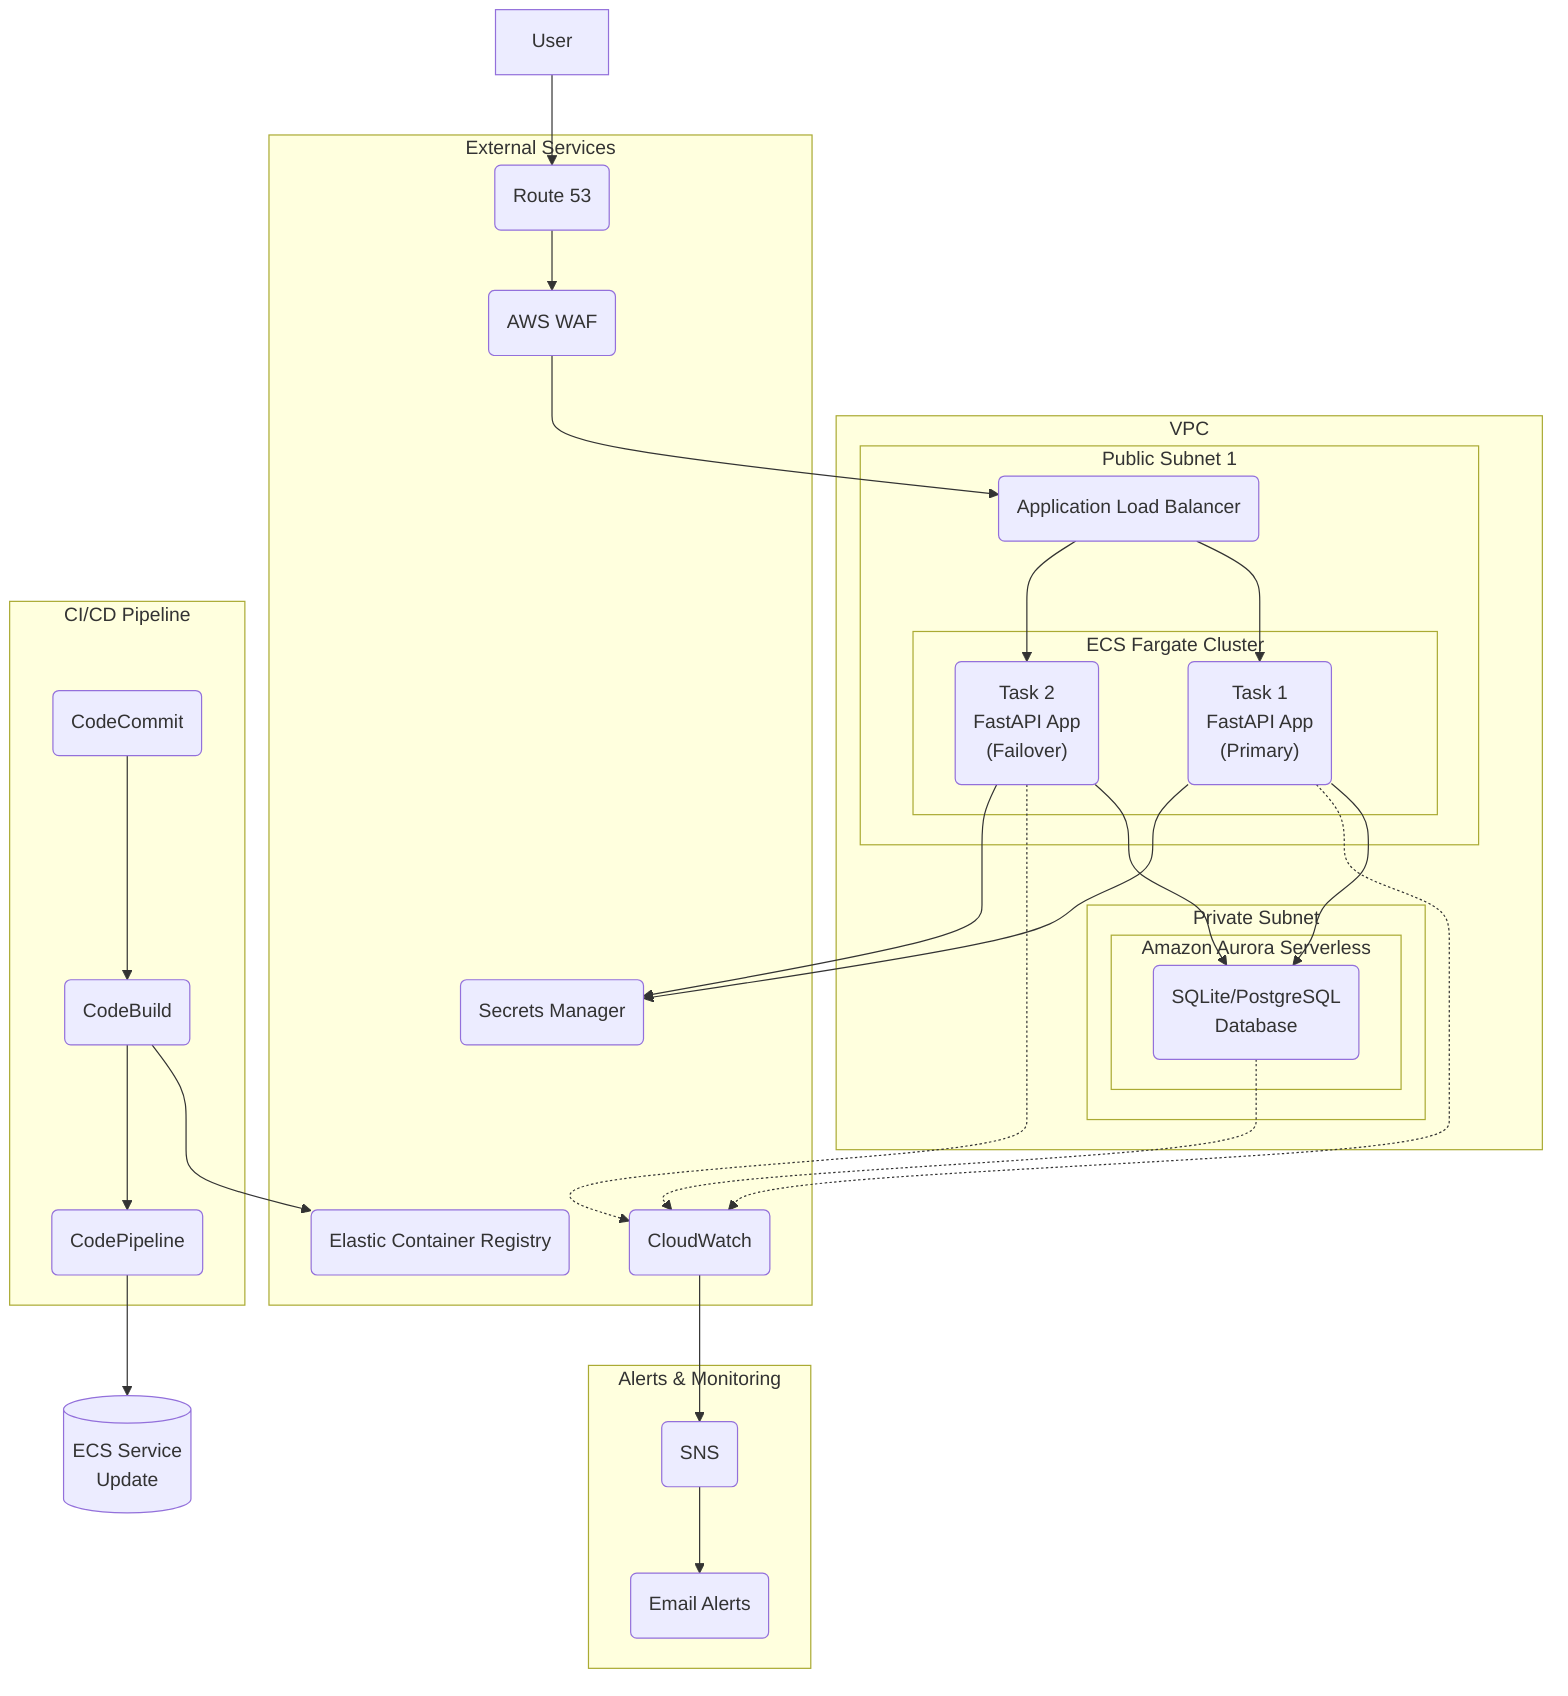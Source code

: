 flowchart TB
    subgraph "VPC"
        subgraph "Public Subnet 1"
            ALB("Application Load Balancer")
            subgraph "ECS Fargate Cluster"
                TASK1("Task 1\nFastAPI App\n(Primary)")
                TASK2("Task 2\nFastAPI App\n(Failover)")
            end
        end
        
        subgraph "Private Subnet"
            subgraph "Amazon Aurora Serverless"
                DB("SQLite/PostgreSQL\nDatabase")
            end
        end
    end
    
    subgraph "External Services"
        ROUTE53("Route 53")
        ECR("Elastic Container Registry")
        CLOUDWATCH("CloudWatch")
        SECRETS("Secrets Manager")
        WAF("AWS WAF")
    end
    
    subgraph "CI/CD Pipeline"
        CODECOMMIT("CodeCommit")
        CODEBUILD("CodeBuild")
        CODEPIPELINE("CodePipeline")
    end
    
    subgraph "Alerts & Monitoring"
        CLOUDWATCH --> SNS("SNS")
        SNS --> EMAIL("Email Alerts")
    end
    
    USER["User"] --> ROUTE53
    ROUTE53 --> WAF
    WAF --> ALB
    ALB --> TASK1
    ALB --> TASK2
    TASK1 --> DB
    TASK2 --> DB
    
    CODECOMMIT --> CODEBUILD
    CODEBUILD --> ECR
    CODEBUILD --> CODEPIPELINE
    CODEPIPELINE --> ECS[("ECS Service\nUpdate")]
    
    TASK1 -.-> CLOUDWATCH
    TASK2 -.-> CLOUDWATCH
    DB -.-> CLOUDWATCH
    
    TASK1 --> SECRETS
    TASK2 --> SECRETS
